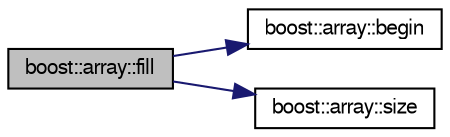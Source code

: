 digraph "boost::array::fill"
{
  bgcolor="transparent";
  edge [fontname="FreeSans",fontsize="10",labelfontname="FreeSans",labelfontsize="10"];
  node [fontname="FreeSans",fontsize="10",shape=record];
  rankdir="LR";
  Node1 [label="boost::array::fill",height=0.2,width=0.4,color="black", fillcolor="grey75", style="filled" fontcolor="black"];
  Node1 -> Node2 [color="midnightblue",fontsize="10",style="solid",fontname="FreeSans"];
  Node2 [label="boost::array::begin",height=0.2,width=0.4,color="black",URL="$d1/d96/classboost_1_1array.html#a692b0cab4e768f391c6784c799ea61ab"];
  Node1 -> Node3 [color="midnightblue",fontsize="10",style="solid",fontname="FreeSans"];
  Node3 [label="boost::array::size",height=0.2,width=0.4,color="black",URL="$d1/d96/classboost_1_1array.html#aaf4df5cfae58ef79c61cddcb80cad437"];
}
